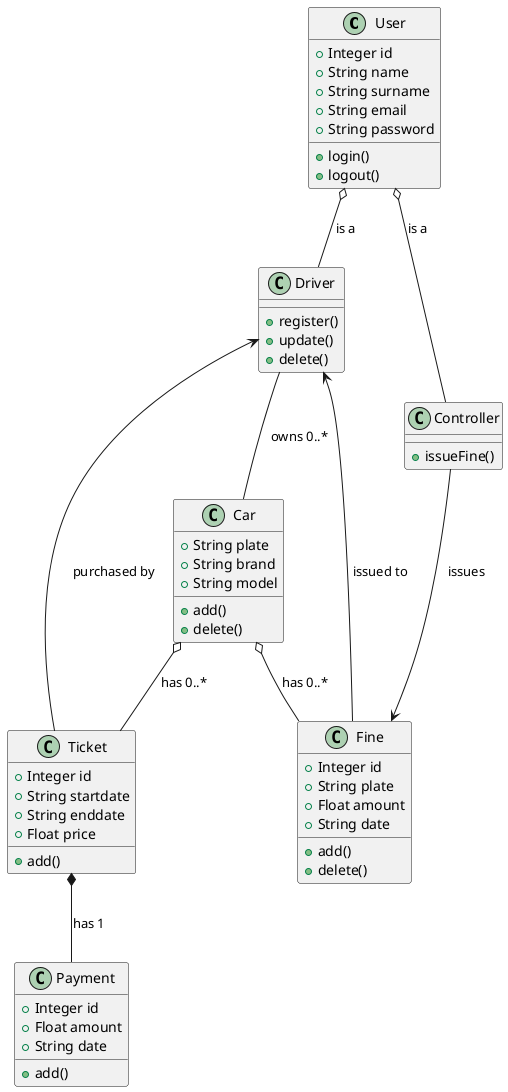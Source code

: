 @startuml OPP-class

class User {
  +Integer id
  +String name
  +String surname
  +String email
  +String password
  +login()
  +logout()
}

class Driver {
  +register()
  +update()
  +delete()
}

class Controller {
  +issueFine()
}

class Car {
  +String plate
  +String brand
  +String model
  +add()
  +delete()
}

class Ticket {
  +Integer id
  +String startdate
  +String enddate
  +Float price
  +add()
}

class Payment {
  +Integer id
  +Float amount
  +String date
  +add()
}

class Fine {
  +Integer id
  +String plate
  +Float amount
  +String date
  +add()
  +delete()
}

User o-- Driver : is a
User o-- Controller : is a

Driver O-- Car : owns 0..*
Car o-- Ticket : has 0..*
Ticket *-- Payment : has 1
Car o-- Fine : has 0..*
Ticket --> Driver : purchased by
Fine --> Driver : issued to
Controller --> Fine : issues

@enduml
